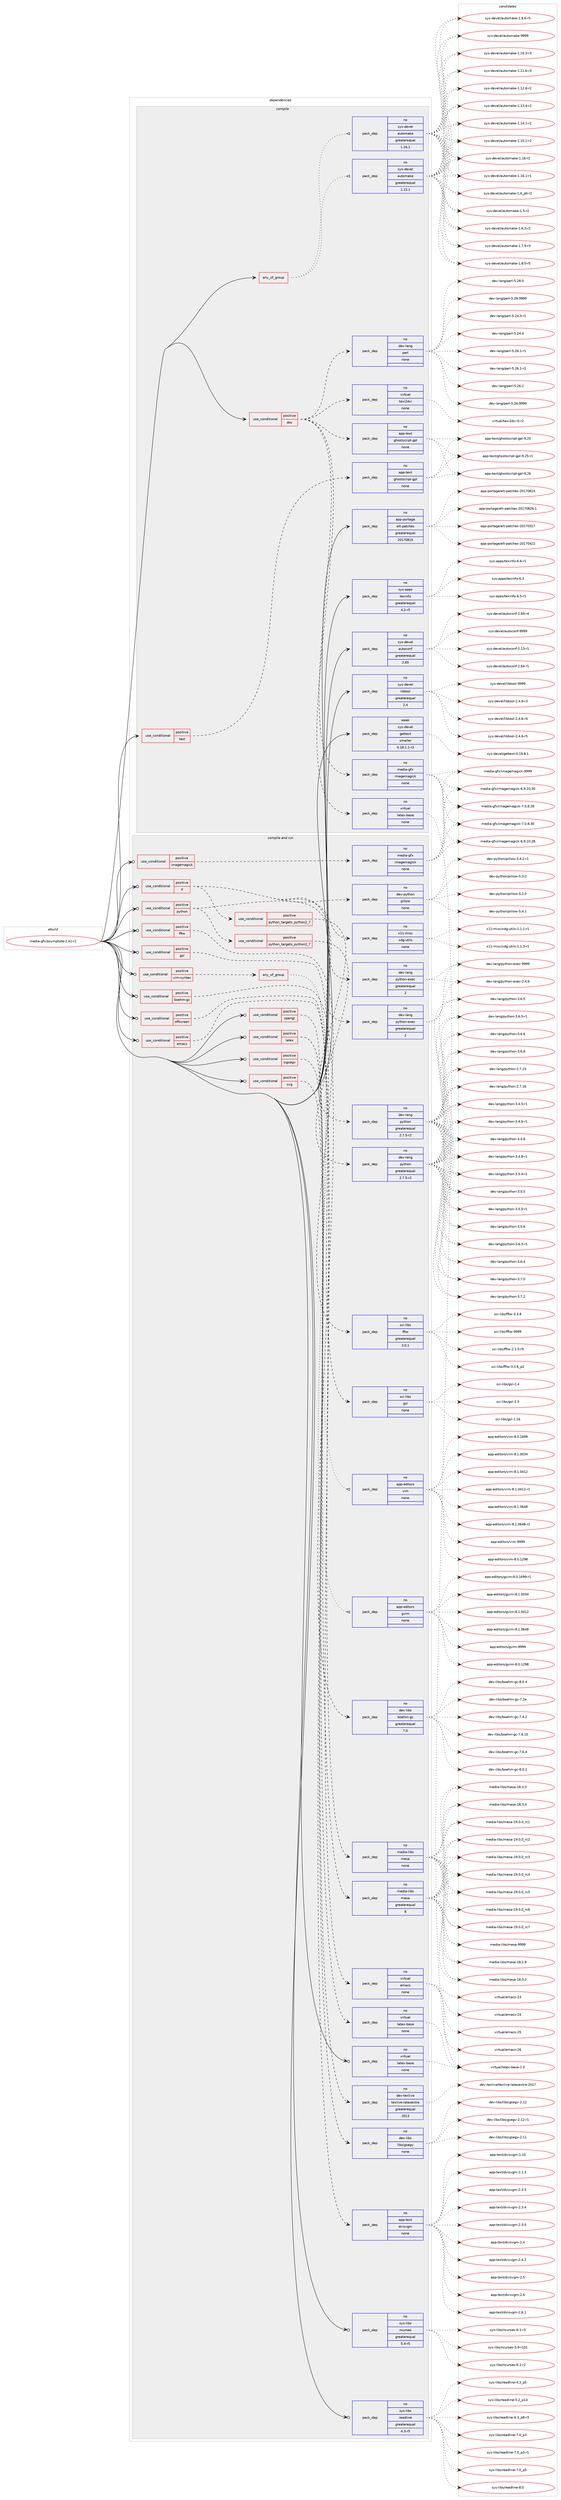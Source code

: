 digraph prolog {

# *************
# Graph options
# *************

newrank=true;
concentrate=true;
compound=true;
graph [rankdir=LR,fontname=Helvetica,fontsize=10,ranksep=1.5];#, ranksep=2.5, nodesep=0.2];
edge  [arrowhead=vee];
node  [fontname=Helvetica,fontsize=10];

# **********
# The ebuild
# **********

subgraph cluster_leftcol {
color=gray;
rank=same;
label=<<i>ebuild</i>>;
id [label="media-gfx/asymptote-2.41-r1", color=red, width=4, href="../media-gfx/asymptote-2.41-r1.svg"];
}

# ****************
# The dependencies
# ****************

subgraph cluster_midcol {
color=gray;
label=<<i>dependencies</i>>;
subgraph cluster_compile {
fillcolor="#eeeeee";
style=filled;
label=<<i>compile</i>>;
subgraph any24854 {
dependency1601433 [label=<<TABLE BORDER="0" CELLBORDER="1" CELLSPACING="0" CELLPADDING="4"><TR><TD CELLPADDING="10">any_of_group</TD></TR></TABLE>>, shape=none, color=red];subgraph pack1143954 {
dependency1601434 [label=<<TABLE BORDER="0" CELLBORDER="1" CELLSPACING="0" CELLPADDING="4" WIDTH="220"><TR><TD ROWSPAN="6" CELLPADDING="30">pack_dep</TD></TR><TR><TD WIDTH="110">no</TD></TR><TR><TD>sys-devel</TD></TR><TR><TD>automake</TD></TR><TR><TD>greaterequal</TD></TR><TR><TD>1.16.1</TD></TR></TABLE>>, shape=none, color=blue];
}
dependency1601433:e -> dependency1601434:w [weight=20,style="dotted",arrowhead="oinv"];
subgraph pack1143955 {
dependency1601435 [label=<<TABLE BORDER="0" CELLBORDER="1" CELLSPACING="0" CELLPADDING="4" WIDTH="220"><TR><TD ROWSPAN="6" CELLPADDING="30">pack_dep</TD></TR><TR><TD WIDTH="110">no</TD></TR><TR><TD>sys-devel</TD></TR><TR><TD>automake</TD></TR><TR><TD>greaterequal</TD></TR><TR><TD>1.15.1</TD></TR></TABLE>>, shape=none, color=blue];
}
dependency1601433:e -> dependency1601435:w [weight=20,style="dotted",arrowhead="oinv"];
}
id:e -> dependency1601433:w [weight=20,style="solid",arrowhead="vee"];
subgraph cond431944 {
dependency1601436 [label=<<TABLE BORDER="0" CELLBORDER="1" CELLSPACING="0" CELLPADDING="4"><TR><TD ROWSPAN="3" CELLPADDING="10">use_conditional</TD></TR><TR><TD>positive</TD></TR><TR><TD>doc</TD></TR></TABLE>>, shape=none, color=red];
subgraph pack1143956 {
dependency1601437 [label=<<TABLE BORDER="0" CELLBORDER="1" CELLSPACING="0" CELLPADDING="4" WIDTH="220"><TR><TD ROWSPAN="6" CELLPADDING="30">pack_dep</TD></TR><TR><TD WIDTH="110">no</TD></TR><TR><TD>dev-lang</TD></TR><TR><TD>perl</TD></TR><TR><TD>none</TD></TR><TR><TD></TD></TR></TABLE>>, shape=none, color=blue];
}
dependency1601436:e -> dependency1601437:w [weight=20,style="dashed",arrowhead="vee"];
subgraph pack1143957 {
dependency1601438 [label=<<TABLE BORDER="0" CELLBORDER="1" CELLSPACING="0" CELLPADDING="4" WIDTH="220"><TR><TD ROWSPAN="6" CELLPADDING="30">pack_dep</TD></TR><TR><TD WIDTH="110">no</TD></TR><TR><TD>media-gfx</TD></TR><TR><TD>imagemagick</TD></TR><TR><TD>none</TD></TR><TR><TD></TD></TR></TABLE>>, shape=none, color=blue];
}
dependency1601436:e -> dependency1601438:w [weight=20,style="dashed",arrowhead="vee"];
subgraph pack1143958 {
dependency1601439 [label=<<TABLE BORDER="0" CELLBORDER="1" CELLSPACING="0" CELLPADDING="4" WIDTH="220"><TR><TD ROWSPAN="6" CELLPADDING="30">pack_dep</TD></TR><TR><TD WIDTH="110">no</TD></TR><TR><TD>virtual</TD></TR><TR><TD>texi2dvi</TD></TR><TR><TD>none</TD></TR><TR><TD></TD></TR></TABLE>>, shape=none, color=blue];
}
dependency1601436:e -> dependency1601439:w [weight=20,style="dashed",arrowhead="vee"];
subgraph pack1143959 {
dependency1601440 [label=<<TABLE BORDER="0" CELLBORDER="1" CELLSPACING="0" CELLPADDING="4" WIDTH="220"><TR><TD ROWSPAN="6" CELLPADDING="30">pack_dep</TD></TR><TR><TD WIDTH="110">no</TD></TR><TR><TD>virtual</TD></TR><TR><TD>latex-base</TD></TR><TR><TD>none</TD></TR><TR><TD></TD></TR></TABLE>>, shape=none, color=blue];
}
dependency1601436:e -> dependency1601440:w [weight=20,style="dashed",arrowhead="vee"];
subgraph pack1143960 {
dependency1601441 [label=<<TABLE BORDER="0" CELLBORDER="1" CELLSPACING="0" CELLPADDING="4" WIDTH="220"><TR><TD ROWSPAN="6" CELLPADDING="30">pack_dep</TD></TR><TR><TD WIDTH="110">no</TD></TR><TR><TD>app-text</TD></TR><TR><TD>ghostscript-gpl</TD></TR><TR><TD>none</TD></TR><TR><TD></TD></TR></TABLE>>, shape=none, color=blue];
}
dependency1601436:e -> dependency1601441:w [weight=20,style="dashed",arrowhead="vee"];
}
id:e -> dependency1601436:w [weight=20,style="solid",arrowhead="vee"];
subgraph cond431945 {
dependency1601442 [label=<<TABLE BORDER="0" CELLBORDER="1" CELLSPACING="0" CELLPADDING="4"><TR><TD ROWSPAN="3" CELLPADDING="10">use_conditional</TD></TR><TR><TD>positive</TD></TR><TR><TD>test</TD></TR></TABLE>>, shape=none, color=red];
subgraph pack1143961 {
dependency1601443 [label=<<TABLE BORDER="0" CELLBORDER="1" CELLSPACING="0" CELLPADDING="4" WIDTH="220"><TR><TD ROWSPAN="6" CELLPADDING="30">pack_dep</TD></TR><TR><TD WIDTH="110">no</TD></TR><TR><TD>app-text</TD></TR><TR><TD>ghostscript-gpl</TD></TR><TR><TD>none</TD></TR><TR><TD></TD></TR></TABLE>>, shape=none, color=blue];
}
dependency1601442:e -> dependency1601443:w [weight=20,style="dashed",arrowhead="vee"];
}
id:e -> dependency1601442:w [weight=20,style="solid",arrowhead="vee"];
subgraph pack1143962 {
dependency1601444 [label=<<TABLE BORDER="0" CELLBORDER="1" CELLSPACING="0" CELLPADDING="4" WIDTH="220"><TR><TD ROWSPAN="6" CELLPADDING="30">pack_dep</TD></TR><TR><TD WIDTH="110">no</TD></TR><TR><TD>app-portage</TD></TR><TR><TD>elt-patches</TD></TR><TR><TD>greaterequal</TD></TR><TR><TD>20170815</TD></TR></TABLE>>, shape=none, color=blue];
}
id:e -> dependency1601444:w [weight=20,style="solid",arrowhead="vee"];
subgraph pack1143963 {
dependency1601445 [label=<<TABLE BORDER="0" CELLBORDER="1" CELLSPACING="0" CELLPADDING="4" WIDTH="220"><TR><TD ROWSPAN="6" CELLPADDING="30">pack_dep</TD></TR><TR><TD WIDTH="110">no</TD></TR><TR><TD>sys-apps</TD></TR><TR><TD>texinfo</TD></TR><TR><TD>greaterequal</TD></TR><TR><TD>4.2-r5</TD></TR></TABLE>>, shape=none, color=blue];
}
id:e -> dependency1601445:w [weight=20,style="solid",arrowhead="vee"];
subgraph pack1143964 {
dependency1601446 [label=<<TABLE BORDER="0" CELLBORDER="1" CELLSPACING="0" CELLPADDING="4" WIDTH="220"><TR><TD ROWSPAN="6" CELLPADDING="30">pack_dep</TD></TR><TR><TD WIDTH="110">no</TD></TR><TR><TD>sys-devel</TD></TR><TR><TD>autoconf</TD></TR><TR><TD>greaterequal</TD></TR><TR><TD>2.69</TD></TR></TABLE>>, shape=none, color=blue];
}
id:e -> dependency1601446:w [weight=20,style="solid",arrowhead="vee"];
subgraph pack1143965 {
dependency1601447 [label=<<TABLE BORDER="0" CELLBORDER="1" CELLSPACING="0" CELLPADDING="4" WIDTH="220"><TR><TD ROWSPAN="6" CELLPADDING="30">pack_dep</TD></TR><TR><TD WIDTH="110">no</TD></TR><TR><TD>sys-devel</TD></TR><TR><TD>libtool</TD></TR><TR><TD>greaterequal</TD></TR><TR><TD>2.4</TD></TR></TABLE>>, shape=none, color=blue];
}
id:e -> dependency1601447:w [weight=20,style="solid",arrowhead="vee"];
subgraph pack1143966 {
dependency1601448 [label=<<TABLE BORDER="0" CELLBORDER="1" CELLSPACING="0" CELLPADDING="4" WIDTH="220"><TR><TD ROWSPAN="6" CELLPADDING="30">pack_dep</TD></TR><TR><TD WIDTH="110">weak</TD></TR><TR><TD>sys-devel</TD></TR><TR><TD>gettext</TD></TR><TR><TD>smaller</TD></TR><TR><TD>0.18.1.1-r3</TD></TR></TABLE>>, shape=none, color=blue];
}
id:e -> dependency1601448:w [weight=20,style="solid",arrowhead="vee"];
}
subgraph cluster_compileandrun {
fillcolor="#eeeeee";
style=filled;
label=<<i>compile and run</i>>;
subgraph cond431946 {
dependency1601449 [label=<<TABLE BORDER="0" CELLBORDER="1" CELLSPACING="0" CELLPADDING="4"><TR><TD ROWSPAN="3" CELLPADDING="10">use_conditional</TD></TR><TR><TD>positive</TD></TR><TR><TD>X</TD></TR></TABLE>>, shape=none, color=red];
subgraph cond431947 {
dependency1601450 [label=<<TABLE BORDER="0" CELLBORDER="1" CELLSPACING="0" CELLPADDING="4"><TR><TD ROWSPAN="3" CELLPADDING="10">use_conditional</TD></TR><TR><TD>positive</TD></TR><TR><TD>python_targets_python2_7</TD></TR></TABLE>>, shape=none, color=red];
subgraph pack1143967 {
dependency1601451 [label=<<TABLE BORDER="0" CELLBORDER="1" CELLSPACING="0" CELLPADDING="4" WIDTH="220"><TR><TD ROWSPAN="6" CELLPADDING="30">pack_dep</TD></TR><TR><TD WIDTH="110">no</TD></TR><TR><TD>dev-lang</TD></TR><TR><TD>python</TD></TR><TR><TD>greaterequal</TD></TR><TR><TD>2.7.5-r2</TD></TR></TABLE>>, shape=none, color=blue];
}
dependency1601450:e -> dependency1601451:w [weight=20,style="dashed",arrowhead="vee"];
}
dependency1601449:e -> dependency1601450:w [weight=20,style="dashed",arrowhead="vee"];
subgraph pack1143968 {
dependency1601452 [label=<<TABLE BORDER="0" CELLBORDER="1" CELLSPACING="0" CELLPADDING="4" WIDTH="220"><TR><TD ROWSPAN="6" CELLPADDING="30">pack_dep</TD></TR><TR><TD WIDTH="110">no</TD></TR><TR><TD>dev-lang</TD></TR><TR><TD>python-exec</TD></TR><TR><TD>greaterequal</TD></TR><TR><TD>2</TD></TR></TABLE>>, shape=none, color=blue];
}
dependency1601449:e -> dependency1601452:w [weight=20,style="dashed",arrowhead="vee"];
subgraph pack1143969 {
dependency1601453 [label=<<TABLE BORDER="0" CELLBORDER="1" CELLSPACING="0" CELLPADDING="4" WIDTH="220"><TR><TD ROWSPAN="6" CELLPADDING="30">pack_dep</TD></TR><TR><TD WIDTH="110">no</TD></TR><TR><TD>x11-misc</TD></TR><TR><TD>xdg-utils</TD></TR><TR><TD>none</TD></TR><TR><TD></TD></TR></TABLE>>, shape=none, color=blue];
}
dependency1601449:e -> dependency1601453:w [weight=20,style="dashed",arrowhead="vee"];
subgraph pack1143970 {
dependency1601454 [label=<<TABLE BORDER="0" CELLBORDER="1" CELLSPACING="0" CELLPADDING="4" WIDTH="220"><TR><TD ROWSPAN="6" CELLPADDING="30">pack_dep</TD></TR><TR><TD WIDTH="110">no</TD></TR><TR><TD>dev-python</TD></TR><TR><TD>pillow</TD></TR><TR><TD>none</TD></TR><TR><TD></TD></TR></TABLE>>, shape=none, color=blue];
}
dependency1601449:e -> dependency1601454:w [weight=20,style="dashed",arrowhead="vee"];
}
id:e -> dependency1601449:w [weight=20,style="solid",arrowhead="odotvee"];
subgraph cond431948 {
dependency1601455 [label=<<TABLE BORDER="0" CELLBORDER="1" CELLSPACING="0" CELLPADDING="4"><TR><TD ROWSPAN="3" CELLPADDING="10">use_conditional</TD></TR><TR><TD>positive</TD></TR><TR><TD>boehm-gc</TD></TR></TABLE>>, shape=none, color=red];
subgraph pack1143971 {
dependency1601456 [label=<<TABLE BORDER="0" CELLBORDER="1" CELLSPACING="0" CELLPADDING="4" WIDTH="220"><TR><TD ROWSPAN="6" CELLPADDING="30">pack_dep</TD></TR><TR><TD WIDTH="110">no</TD></TR><TR><TD>dev-libs</TD></TR><TR><TD>boehm-gc</TD></TR><TR><TD>greaterequal</TD></TR><TR><TD>7.0</TD></TR></TABLE>>, shape=none, color=blue];
}
dependency1601455:e -> dependency1601456:w [weight=20,style="dashed",arrowhead="vee"];
}
id:e -> dependency1601455:w [weight=20,style="solid",arrowhead="odotvee"];
subgraph cond431949 {
dependency1601457 [label=<<TABLE BORDER="0" CELLBORDER="1" CELLSPACING="0" CELLPADDING="4"><TR><TD ROWSPAN="3" CELLPADDING="10">use_conditional</TD></TR><TR><TD>positive</TD></TR><TR><TD>emacs</TD></TR></TABLE>>, shape=none, color=red];
subgraph pack1143972 {
dependency1601458 [label=<<TABLE BORDER="0" CELLBORDER="1" CELLSPACING="0" CELLPADDING="4" WIDTH="220"><TR><TD ROWSPAN="6" CELLPADDING="30">pack_dep</TD></TR><TR><TD WIDTH="110">no</TD></TR><TR><TD>virtual</TD></TR><TR><TD>emacs</TD></TR><TR><TD>none</TD></TR><TR><TD></TD></TR></TABLE>>, shape=none, color=blue];
}
dependency1601457:e -> dependency1601458:w [weight=20,style="dashed",arrowhead="vee"];
}
id:e -> dependency1601457:w [weight=20,style="solid",arrowhead="odotvee"];
subgraph cond431950 {
dependency1601459 [label=<<TABLE BORDER="0" CELLBORDER="1" CELLSPACING="0" CELLPADDING="4"><TR><TD ROWSPAN="3" CELLPADDING="10">use_conditional</TD></TR><TR><TD>positive</TD></TR><TR><TD>fftw</TD></TR></TABLE>>, shape=none, color=red];
subgraph pack1143973 {
dependency1601460 [label=<<TABLE BORDER="0" CELLBORDER="1" CELLSPACING="0" CELLPADDING="4" WIDTH="220"><TR><TD ROWSPAN="6" CELLPADDING="30">pack_dep</TD></TR><TR><TD WIDTH="110">no</TD></TR><TR><TD>sci-libs</TD></TR><TR><TD>fftw</TD></TR><TR><TD>greaterequal</TD></TR><TR><TD>3.0.1</TD></TR></TABLE>>, shape=none, color=blue];
}
dependency1601459:e -> dependency1601460:w [weight=20,style="dashed",arrowhead="vee"];
}
id:e -> dependency1601459:w [weight=20,style="solid",arrowhead="odotvee"];
subgraph cond431951 {
dependency1601461 [label=<<TABLE BORDER="0" CELLBORDER="1" CELLSPACING="0" CELLPADDING="4"><TR><TD ROWSPAN="3" CELLPADDING="10">use_conditional</TD></TR><TR><TD>positive</TD></TR><TR><TD>gsl</TD></TR></TABLE>>, shape=none, color=red];
subgraph pack1143974 {
dependency1601462 [label=<<TABLE BORDER="0" CELLBORDER="1" CELLSPACING="0" CELLPADDING="4" WIDTH="220"><TR><TD ROWSPAN="6" CELLPADDING="30">pack_dep</TD></TR><TR><TD WIDTH="110">no</TD></TR><TR><TD>sci-libs</TD></TR><TR><TD>gsl</TD></TR><TR><TD>none</TD></TR><TR><TD></TD></TR></TABLE>>, shape=none, color=blue];
}
dependency1601461:e -> dependency1601462:w [weight=20,style="dashed",arrowhead="vee"];
}
id:e -> dependency1601461:w [weight=20,style="solid",arrowhead="odotvee"];
subgraph cond431952 {
dependency1601463 [label=<<TABLE BORDER="0" CELLBORDER="1" CELLSPACING="0" CELLPADDING="4"><TR><TD ROWSPAN="3" CELLPADDING="10">use_conditional</TD></TR><TR><TD>positive</TD></TR><TR><TD>imagemagick</TD></TR></TABLE>>, shape=none, color=red];
subgraph pack1143975 {
dependency1601464 [label=<<TABLE BORDER="0" CELLBORDER="1" CELLSPACING="0" CELLPADDING="4" WIDTH="220"><TR><TD ROWSPAN="6" CELLPADDING="30">pack_dep</TD></TR><TR><TD WIDTH="110">no</TD></TR><TR><TD>media-gfx</TD></TR><TR><TD>imagemagick</TD></TR><TR><TD>none</TD></TR><TR><TD></TD></TR></TABLE>>, shape=none, color=blue];
}
dependency1601463:e -> dependency1601464:w [weight=20,style="dashed",arrowhead="vee"];
}
id:e -> dependency1601463:w [weight=20,style="solid",arrowhead="odotvee"];
subgraph cond431953 {
dependency1601465 [label=<<TABLE BORDER="0" CELLBORDER="1" CELLSPACING="0" CELLPADDING="4"><TR><TD ROWSPAN="3" CELLPADDING="10">use_conditional</TD></TR><TR><TD>positive</TD></TR><TR><TD>latex</TD></TR></TABLE>>, shape=none, color=red];
subgraph pack1143976 {
dependency1601466 [label=<<TABLE BORDER="0" CELLBORDER="1" CELLSPACING="0" CELLPADDING="4" WIDTH="220"><TR><TD ROWSPAN="6" CELLPADDING="30">pack_dep</TD></TR><TR><TD WIDTH="110">no</TD></TR><TR><TD>virtual</TD></TR><TR><TD>latex-base</TD></TR><TR><TD>none</TD></TR><TR><TD></TD></TR></TABLE>>, shape=none, color=blue];
}
dependency1601465:e -> dependency1601466:w [weight=20,style="dashed",arrowhead="vee"];
subgraph pack1143977 {
dependency1601467 [label=<<TABLE BORDER="0" CELLBORDER="1" CELLSPACING="0" CELLPADDING="4" WIDTH="220"><TR><TD ROWSPAN="6" CELLPADDING="30">pack_dep</TD></TR><TR><TD WIDTH="110">no</TD></TR><TR><TD>dev-texlive</TD></TR><TR><TD>texlive-latexextra</TD></TR><TR><TD>greaterequal</TD></TR><TR><TD>2013</TD></TR></TABLE>>, shape=none, color=blue];
}
dependency1601465:e -> dependency1601467:w [weight=20,style="dashed",arrowhead="vee"];
}
id:e -> dependency1601465:w [weight=20,style="solid",arrowhead="odotvee"];
subgraph cond431954 {
dependency1601468 [label=<<TABLE BORDER="0" CELLBORDER="1" CELLSPACING="0" CELLPADDING="4"><TR><TD ROWSPAN="3" CELLPADDING="10">use_conditional</TD></TR><TR><TD>positive</TD></TR><TR><TD>offscreen</TD></TR></TABLE>>, shape=none, color=red];
subgraph pack1143978 {
dependency1601469 [label=<<TABLE BORDER="0" CELLBORDER="1" CELLSPACING="0" CELLPADDING="4" WIDTH="220"><TR><TD ROWSPAN="6" CELLPADDING="30">pack_dep</TD></TR><TR><TD WIDTH="110">no</TD></TR><TR><TD>media-libs</TD></TR><TR><TD>mesa</TD></TR><TR><TD>none</TD></TR><TR><TD></TD></TR></TABLE>>, shape=none, color=blue];
}
dependency1601468:e -> dependency1601469:w [weight=20,style="dashed",arrowhead="vee"];
}
id:e -> dependency1601468:w [weight=20,style="solid",arrowhead="odotvee"];
subgraph cond431955 {
dependency1601470 [label=<<TABLE BORDER="0" CELLBORDER="1" CELLSPACING="0" CELLPADDING="4"><TR><TD ROWSPAN="3" CELLPADDING="10">use_conditional</TD></TR><TR><TD>positive</TD></TR><TR><TD>opengl</TD></TR></TABLE>>, shape=none, color=red];
subgraph pack1143979 {
dependency1601471 [label=<<TABLE BORDER="0" CELLBORDER="1" CELLSPACING="0" CELLPADDING="4" WIDTH="220"><TR><TD ROWSPAN="6" CELLPADDING="30">pack_dep</TD></TR><TR><TD WIDTH="110">no</TD></TR><TR><TD>media-libs</TD></TR><TR><TD>mesa</TD></TR><TR><TD>greaterequal</TD></TR><TR><TD>8</TD></TR></TABLE>>, shape=none, color=blue];
}
dependency1601470:e -> dependency1601471:w [weight=20,style="dashed",arrowhead="vee"];
}
id:e -> dependency1601470:w [weight=20,style="solid",arrowhead="odotvee"];
subgraph cond431956 {
dependency1601472 [label=<<TABLE BORDER="0" CELLBORDER="1" CELLSPACING="0" CELLPADDING="4"><TR><TD ROWSPAN="3" CELLPADDING="10">use_conditional</TD></TR><TR><TD>positive</TD></TR><TR><TD>python</TD></TR></TABLE>>, shape=none, color=red];
subgraph cond431957 {
dependency1601473 [label=<<TABLE BORDER="0" CELLBORDER="1" CELLSPACING="0" CELLPADDING="4"><TR><TD ROWSPAN="3" CELLPADDING="10">use_conditional</TD></TR><TR><TD>positive</TD></TR><TR><TD>python_targets_python2_7</TD></TR></TABLE>>, shape=none, color=red];
subgraph pack1143980 {
dependency1601474 [label=<<TABLE BORDER="0" CELLBORDER="1" CELLSPACING="0" CELLPADDING="4" WIDTH="220"><TR><TD ROWSPAN="6" CELLPADDING="30">pack_dep</TD></TR><TR><TD WIDTH="110">no</TD></TR><TR><TD>dev-lang</TD></TR><TR><TD>python</TD></TR><TR><TD>greaterequal</TD></TR><TR><TD>2.7.5-r2</TD></TR></TABLE>>, shape=none, color=blue];
}
dependency1601473:e -> dependency1601474:w [weight=20,style="dashed",arrowhead="vee"];
}
dependency1601472:e -> dependency1601473:w [weight=20,style="dashed",arrowhead="vee"];
subgraph pack1143981 {
dependency1601475 [label=<<TABLE BORDER="0" CELLBORDER="1" CELLSPACING="0" CELLPADDING="4" WIDTH="220"><TR><TD ROWSPAN="6" CELLPADDING="30">pack_dep</TD></TR><TR><TD WIDTH="110">no</TD></TR><TR><TD>dev-lang</TD></TR><TR><TD>python-exec</TD></TR><TR><TD>greaterequal</TD></TR><TR><TD>2</TD></TR></TABLE>>, shape=none, color=blue];
}
dependency1601472:e -> dependency1601475:w [weight=20,style="dashed",arrowhead="vee"];
}
id:e -> dependency1601472:w [weight=20,style="solid",arrowhead="odotvee"];
subgraph cond431958 {
dependency1601476 [label=<<TABLE BORDER="0" CELLBORDER="1" CELLSPACING="0" CELLPADDING="4"><TR><TD ROWSPAN="3" CELLPADDING="10">use_conditional</TD></TR><TR><TD>positive</TD></TR><TR><TD>sigsegv</TD></TR></TABLE>>, shape=none, color=red];
subgraph pack1143982 {
dependency1601477 [label=<<TABLE BORDER="0" CELLBORDER="1" CELLSPACING="0" CELLPADDING="4" WIDTH="220"><TR><TD ROWSPAN="6" CELLPADDING="30">pack_dep</TD></TR><TR><TD WIDTH="110">no</TD></TR><TR><TD>dev-libs</TD></TR><TR><TD>libsigsegv</TD></TR><TR><TD>none</TD></TR><TR><TD></TD></TR></TABLE>>, shape=none, color=blue];
}
dependency1601476:e -> dependency1601477:w [weight=20,style="dashed",arrowhead="vee"];
}
id:e -> dependency1601476:w [weight=20,style="solid",arrowhead="odotvee"];
subgraph cond431959 {
dependency1601478 [label=<<TABLE BORDER="0" CELLBORDER="1" CELLSPACING="0" CELLPADDING="4"><TR><TD ROWSPAN="3" CELLPADDING="10">use_conditional</TD></TR><TR><TD>positive</TD></TR><TR><TD>svg</TD></TR></TABLE>>, shape=none, color=red];
subgraph pack1143983 {
dependency1601479 [label=<<TABLE BORDER="0" CELLBORDER="1" CELLSPACING="0" CELLPADDING="4" WIDTH="220"><TR><TD ROWSPAN="6" CELLPADDING="30">pack_dep</TD></TR><TR><TD WIDTH="110">no</TD></TR><TR><TD>app-text</TD></TR><TR><TD>dvisvgm</TD></TR><TR><TD>none</TD></TR><TR><TD></TD></TR></TABLE>>, shape=none, color=blue];
}
dependency1601478:e -> dependency1601479:w [weight=20,style="dashed",arrowhead="vee"];
}
id:e -> dependency1601478:w [weight=20,style="solid",arrowhead="odotvee"];
subgraph cond431960 {
dependency1601480 [label=<<TABLE BORDER="0" CELLBORDER="1" CELLSPACING="0" CELLPADDING="4"><TR><TD ROWSPAN="3" CELLPADDING="10">use_conditional</TD></TR><TR><TD>positive</TD></TR><TR><TD>vim-syntax</TD></TR></TABLE>>, shape=none, color=red];
subgraph any24855 {
dependency1601481 [label=<<TABLE BORDER="0" CELLBORDER="1" CELLSPACING="0" CELLPADDING="4"><TR><TD CELLPADDING="10">any_of_group</TD></TR></TABLE>>, shape=none, color=red];subgraph pack1143984 {
dependency1601482 [label=<<TABLE BORDER="0" CELLBORDER="1" CELLSPACING="0" CELLPADDING="4" WIDTH="220"><TR><TD ROWSPAN="6" CELLPADDING="30">pack_dep</TD></TR><TR><TD WIDTH="110">no</TD></TR><TR><TD>app-editors</TD></TR><TR><TD>vim</TD></TR><TR><TD>none</TD></TR><TR><TD></TD></TR></TABLE>>, shape=none, color=blue];
}
dependency1601481:e -> dependency1601482:w [weight=20,style="dotted",arrowhead="oinv"];
subgraph pack1143985 {
dependency1601483 [label=<<TABLE BORDER="0" CELLBORDER="1" CELLSPACING="0" CELLPADDING="4" WIDTH="220"><TR><TD ROWSPAN="6" CELLPADDING="30">pack_dep</TD></TR><TR><TD WIDTH="110">no</TD></TR><TR><TD>app-editors</TD></TR><TR><TD>gvim</TD></TR><TR><TD>none</TD></TR><TR><TD></TD></TR></TABLE>>, shape=none, color=blue];
}
dependency1601481:e -> dependency1601483:w [weight=20,style="dotted",arrowhead="oinv"];
}
dependency1601480:e -> dependency1601481:w [weight=20,style="dashed",arrowhead="vee"];
}
id:e -> dependency1601480:w [weight=20,style="solid",arrowhead="odotvee"];
subgraph pack1143986 {
dependency1601484 [label=<<TABLE BORDER="0" CELLBORDER="1" CELLSPACING="0" CELLPADDING="4" WIDTH="220"><TR><TD ROWSPAN="6" CELLPADDING="30">pack_dep</TD></TR><TR><TD WIDTH="110">no</TD></TR><TR><TD>sys-libs</TD></TR><TR><TD>ncurses</TD></TR><TR><TD>greaterequal</TD></TR><TR><TD>5.4-r5</TD></TR></TABLE>>, shape=none, color=blue];
}
id:e -> dependency1601484:w [weight=20,style="solid",arrowhead="odotvee"];
subgraph pack1143987 {
dependency1601485 [label=<<TABLE BORDER="0" CELLBORDER="1" CELLSPACING="0" CELLPADDING="4" WIDTH="220"><TR><TD ROWSPAN="6" CELLPADDING="30">pack_dep</TD></TR><TR><TD WIDTH="110">no</TD></TR><TR><TD>sys-libs</TD></TR><TR><TD>readline</TD></TR><TR><TD>greaterequal</TD></TR><TR><TD>4.3-r5</TD></TR></TABLE>>, shape=none, color=blue];
}
id:e -> dependency1601485:w [weight=20,style="solid",arrowhead="odotvee"];
subgraph pack1143988 {
dependency1601486 [label=<<TABLE BORDER="0" CELLBORDER="1" CELLSPACING="0" CELLPADDING="4" WIDTH="220"><TR><TD ROWSPAN="6" CELLPADDING="30">pack_dep</TD></TR><TR><TD WIDTH="110">no</TD></TR><TR><TD>virtual</TD></TR><TR><TD>latex-base</TD></TR><TR><TD>none</TD></TR><TR><TD></TD></TR></TABLE>>, shape=none, color=blue];
}
id:e -> dependency1601486:w [weight=20,style="solid",arrowhead="odotvee"];
}
subgraph cluster_run {
fillcolor="#eeeeee";
style=filled;
label=<<i>run</i>>;
}
}

# **************
# The candidates
# **************

subgraph cluster_choices {
rank=same;
color=gray;
label=<<i>candidates</i>>;

subgraph choice1143954 {
color=black;
nodesep=1;
choice11512111545100101118101108479711711611110997107101454946494846514511451 [label="sys-devel/automake-1.10.3-r3", color=red, width=4,href="../sys-devel/automake-1.10.3-r3.svg"];
choice11512111545100101118101108479711711611110997107101454946494946544511451 [label="sys-devel/automake-1.11.6-r3", color=red, width=4,href="../sys-devel/automake-1.11.6-r3.svg"];
choice11512111545100101118101108479711711611110997107101454946495046544511450 [label="sys-devel/automake-1.12.6-r2", color=red, width=4,href="../sys-devel/automake-1.12.6-r2.svg"];
choice11512111545100101118101108479711711611110997107101454946495146524511450 [label="sys-devel/automake-1.13.4-r2", color=red, width=4,href="../sys-devel/automake-1.13.4-r2.svg"];
choice11512111545100101118101108479711711611110997107101454946495246494511450 [label="sys-devel/automake-1.14.1-r2", color=red, width=4,href="../sys-devel/automake-1.14.1-r2.svg"];
choice11512111545100101118101108479711711611110997107101454946495346494511450 [label="sys-devel/automake-1.15.1-r2", color=red, width=4,href="../sys-devel/automake-1.15.1-r2.svg"];
choice1151211154510010111810110847971171161111099710710145494649544511450 [label="sys-devel/automake-1.16-r2", color=red, width=4,href="../sys-devel/automake-1.16-r2.svg"];
choice11512111545100101118101108479711711611110997107101454946495446494511449 [label="sys-devel/automake-1.16.1-r1", color=red, width=4,href="../sys-devel/automake-1.16.1-r1.svg"];
choice115121115451001011181011084797117116111109971071014549465295112544511450 [label="sys-devel/automake-1.4_p6-r2", color=red, width=4,href="../sys-devel/automake-1.4_p6-r2.svg"];
choice11512111545100101118101108479711711611110997107101454946534511450 [label="sys-devel/automake-1.5-r2", color=red, width=4,href="../sys-devel/automake-1.5-r2.svg"];
choice115121115451001011181011084797117116111109971071014549465446514511450 [label="sys-devel/automake-1.6.3-r2", color=red, width=4,href="../sys-devel/automake-1.6.3-r2.svg"];
choice115121115451001011181011084797117116111109971071014549465546574511451 [label="sys-devel/automake-1.7.9-r3", color=red, width=4,href="../sys-devel/automake-1.7.9-r3.svg"];
choice115121115451001011181011084797117116111109971071014549465646534511453 [label="sys-devel/automake-1.8.5-r5", color=red, width=4,href="../sys-devel/automake-1.8.5-r5.svg"];
choice115121115451001011181011084797117116111109971071014549465746544511453 [label="sys-devel/automake-1.9.6-r5", color=red, width=4,href="../sys-devel/automake-1.9.6-r5.svg"];
choice115121115451001011181011084797117116111109971071014557575757 [label="sys-devel/automake-9999", color=red, width=4,href="../sys-devel/automake-9999.svg"];
dependency1601434:e -> choice11512111545100101118101108479711711611110997107101454946494846514511451:w [style=dotted,weight="100"];
dependency1601434:e -> choice11512111545100101118101108479711711611110997107101454946494946544511451:w [style=dotted,weight="100"];
dependency1601434:e -> choice11512111545100101118101108479711711611110997107101454946495046544511450:w [style=dotted,weight="100"];
dependency1601434:e -> choice11512111545100101118101108479711711611110997107101454946495146524511450:w [style=dotted,weight="100"];
dependency1601434:e -> choice11512111545100101118101108479711711611110997107101454946495246494511450:w [style=dotted,weight="100"];
dependency1601434:e -> choice11512111545100101118101108479711711611110997107101454946495346494511450:w [style=dotted,weight="100"];
dependency1601434:e -> choice1151211154510010111810110847971171161111099710710145494649544511450:w [style=dotted,weight="100"];
dependency1601434:e -> choice11512111545100101118101108479711711611110997107101454946495446494511449:w [style=dotted,weight="100"];
dependency1601434:e -> choice115121115451001011181011084797117116111109971071014549465295112544511450:w [style=dotted,weight="100"];
dependency1601434:e -> choice11512111545100101118101108479711711611110997107101454946534511450:w [style=dotted,weight="100"];
dependency1601434:e -> choice115121115451001011181011084797117116111109971071014549465446514511450:w [style=dotted,weight="100"];
dependency1601434:e -> choice115121115451001011181011084797117116111109971071014549465546574511451:w [style=dotted,weight="100"];
dependency1601434:e -> choice115121115451001011181011084797117116111109971071014549465646534511453:w [style=dotted,weight="100"];
dependency1601434:e -> choice115121115451001011181011084797117116111109971071014549465746544511453:w [style=dotted,weight="100"];
dependency1601434:e -> choice115121115451001011181011084797117116111109971071014557575757:w [style=dotted,weight="100"];
}
subgraph choice1143955 {
color=black;
nodesep=1;
choice11512111545100101118101108479711711611110997107101454946494846514511451 [label="sys-devel/automake-1.10.3-r3", color=red, width=4,href="../sys-devel/automake-1.10.3-r3.svg"];
choice11512111545100101118101108479711711611110997107101454946494946544511451 [label="sys-devel/automake-1.11.6-r3", color=red, width=4,href="../sys-devel/automake-1.11.6-r3.svg"];
choice11512111545100101118101108479711711611110997107101454946495046544511450 [label="sys-devel/automake-1.12.6-r2", color=red, width=4,href="../sys-devel/automake-1.12.6-r2.svg"];
choice11512111545100101118101108479711711611110997107101454946495146524511450 [label="sys-devel/automake-1.13.4-r2", color=red, width=4,href="../sys-devel/automake-1.13.4-r2.svg"];
choice11512111545100101118101108479711711611110997107101454946495246494511450 [label="sys-devel/automake-1.14.1-r2", color=red, width=4,href="../sys-devel/automake-1.14.1-r2.svg"];
choice11512111545100101118101108479711711611110997107101454946495346494511450 [label="sys-devel/automake-1.15.1-r2", color=red, width=4,href="../sys-devel/automake-1.15.1-r2.svg"];
choice1151211154510010111810110847971171161111099710710145494649544511450 [label="sys-devel/automake-1.16-r2", color=red, width=4,href="../sys-devel/automake-1.16-r2.svg"];
choice11512111545100101118101108479711711611110997107101454946495446494511449 [label="sys-devel/automake-1.16.1-r1", color=red, width=4,href="../sys-devel/automake-1.16.1-r1.svg"];
choice115121115451001011181011084797117116111109971071014549465295112544511450 [label="sys-devel/automake-1.4_p6-r2", color=red, width=4,href="../sys-devel/automake-1.4_p6-r2.svg"];
choice11512111545100101118101108479711711611110997107101454946534511450 [label="sys-devel/automake-1.5-r2", color=red, width=4,href="../sys-devel/automake-1.5-r2.svg"];
choice115121115451001011181011084797117116111109971071014549465446514511450 [label="sys-devel/automake-1.6.3-r2", color=red, width=4,href="../sys-devel/automake-1.6.3-r2.svg"];
choice115121115451001011181011084797117116111109971071014549465546574511451 [label="sys-devel/automake-1.7.9-r3", color=red, width=4,href="../sys-devel/automake-1.7.9-r3.svg"];
choice115121115451001011181011084797117116111109971071014549465646534511453 [label="sys-devel/automake-1.8.5-r5", color=red, width=4,href="../sys-devel/automake-1.8.5-r5.svg"];
choice115121115451001011181011084797117116111109971071014549465746544511453 [label="sys-devel/automake-1.9.6-r5", color=red, width=4,href="../sys-devel/automake-1.9.6-r5.svg"];
choice115121115451001011181011084797117116111109971071014557575757 [label="sys-devel/automake-9999", color=red, width=4,href="../sys-devel/automake-9999.svg"];
dependency1601435:e -> choice11512111545100101118101108479711711611110997107101454946494846514511451:w [style=dotted,weight="100"];
dependency1601435:e -> choice11512111545100101118101108479711711611110997107101454946494946544511451:w [style=dotted,weight="100"];
dependency1601435:e -> choice11512111545100101118101108479711711611110997107101454946495046544511450:w [style=dotted,weight="100"];
dependency1601435:e -> choice11512111545100101118101108479711711611110997107101454946495146524511450:w [style=dotted,weight="100"];
dependency1601435:e -> choice11512111545100101118101108479711711611110997107101454946495246494511450:w [style=dotted,weight="100"];
dependency1601435:e -> choice11512111545100101118101108479711711611110997107101454946495346494511450:w [style=dotted,weight="100"];
dependency1601435:e -> choice1151211154510010111810110847971171161111099710710145494649544511450:w [style=dotted,weight="100"];
dependency1601435:e -> choice11512111545100101118101108479711711611110997107101454946495446494511449:w [style=dotted,weight="100"];
dependency1601435:e -> choice115121115451001011181011084797117116111109971071014549465295112544511450:w [style=dotted,weight="100"];
dependency1601435:e -> choice11512111545100101118101108479711711611110997107101454946534511450:w [style=dotted,weight="100"];
dependency1601435:e -> choice115121115451001011181011084797117116111109971071014549465446514511450:w [style=dotted,weight="100"];
dependency1601435:e -> choice115121115451001011181011084797117116111109971071014549465546574511451:w [style=dotted,weight="100"];
dependency1601435:e -> choice115121115451001011181011084797117116111109971071014549465646534511453:w [style=dotted,weight="100"];
dependency1601435:e -> choice115121115451001011181011084797117116111109971071014549465746544511453:w [style=dotted,weight="100"];
dependency1601435:e -> choice115121115451001011181011084797117116111109971071014557575757:w [style=dotted,weight="100"];
}
subgraph choice1143956 {
color=black;
nodesep=1;
choice100101118451089711010347112101114108455346505246514511449 [label="dev-lang/perl-5.24.3-r1", color=red, width=4,href="../dev-lang/perl-5.24.3-r1.svg"];
choice10010111845108971101034711210111410845534650524652 [label="dev-lang/perl-5.24.4", color=red, width=4,href="../dev-lang/perl-5.24.4.svg"];
choice100101118451089711010347112101114108455346505446494511449 [label="dev-lang/perl-5.26.1-r1", color=red, width=4,href="../dev-lang/perl-5.26.1-r1.svg"];
choice100101118451089711010347112101114108455346505446494511450 [label="dev-lang/perl-5.26.1-r2", color=red, width=4,href="../dev-lang/perl-5.26.1-r2.svg"];
choice10010111845108971101034711210111410845534650544650 [label="dev-lang/perl-5.26.2", color=red, width=4,href="../dev-lang/perl-5.26.2.svg"];
choice10010111845108971101034711210111410845534650544657575757 [label="dev-lang/perl-5.26.9999", color=red, width=4,href="../dev-lang/perl-5.26.9999.svg"];
choice10010111845108971101034711210111410845534650564648 [label="dev-lang/perl-5.28.0", color=red, width=4,href="../dev-lang/perl-5.28.0.svg"];
choice10010111845108971101034711210111410845534650564657575757 [label="dev-lang/perl-5.28.9999", color=red, width=4,href="../dev-lang/perl-5.28.9999.svg"];
dependency1601437:e -> choice100101118451089711010347112101114108455346505246514511449:w [style=dotted,weight="100"];
dependency1601437:e -> choice10010111845108971101034711210111410845534650524652:w [style=dotted,weight="100"];
dependency1601437:e -> choice100101118451089711010347112101114108455346505446494511449:w [style=dotted,weight="100"];
dependency1601437:e -> choice100101118451089711010347112101114108455346505446494511450:w [style=dotted,weight="100"];
dependency1601437:e -> choice10010111845108971101034711210111410845534650544650:w [style=dotted,weight="100"];
dependency1601437:e -> choice10010111845108971101034711210111410845534650544657575757:w [style=dotted,weight="100"];
dependency1601437:e -> choice10010111845108971101034711210111410845534650564648:w [style=dotted,weight="100"];
dependency1601437:e -> choice10010111845108971101034711210111410845534650564657575757:w [style=dotted,weight="100"];
}
subgraph choice1143957 {
color=black;
nodesep=1;
choice10910110010597451031021204710510997103101109971031059910745544657464948465056 [label="media-gfx/imagemagick-6.9.10.28", color=red, width=4,href="../media-gfx/imagemagick-6.9.10.28.svg"];
choice10910110010597451031021204710510997103101109971031059910745544657464948465148 [label="media-gfx/imagemagick-6.9.10.30", color=red, width=4,href="../media-gfx/imagemagick-6.9.10.30.svg"];
choice109101100105974510310212047105109971031011099710310599107455546484656465056 [label="media-gfx/imagemagick-7.0.8.28", color=red, width=4,href="../media-gfx/imagemagick-7.0.8.28.svg"];
choice109101100105974510310212047105109971031011099710310599107455546484656465148 [label="media-gfx/imagemagick-7.0.8.30", color=red, width=4,href="../media-gfx/imagemagick-7.0.8.30.svg"];
choice1091011001059745103102120471051099710310110997103105991074557575757 [label="media-gfx/imagemagick-9999", color=red, width=4,href="../media-gfx/imagemagick-9999.svg"];
dependency1601438:e -> choice10910110010597451031021204710510997103101109971031059910745544657464948465056:w [style=dotted,weight="100"];
dependency1601438:e -> choice10910110010597451031021204710510997103101109971031059910745544657464948465148:w [style=dotted,weight="100"];
dependency1601438:e -> choice109101100105974510310212047105109971031011099710310599107455546484656465056:w [style=dotted,weight="100"];
dependency1601438:e -> choice109101100105974510310212047105109971031011099710310599107455546484656465148:w [style=dotted,weight="100"];
dependency1601438:e -> choice1091011001059745103102120471051099710310110997103105991074557575757:w [style=dotted,weight="100"];
}
subgraph choice1143958 {
color=black;
nodesep=1;
choice11810511411611797108471161011201055010011810545484511450 [label="virtual/texi2dvi-0-r2", color=red, width=4,href="../virtual/texi2dvi-0-r2.svg"];
dependency1601439:e -> choice11810511411611797108471161011201055010011810545484511450:w [style=dotted,weight="100"];
}
subgraph choice1143959 {
color=black;
nodesep=1;
choice11810511411611797108471089711610112045989711510145494648 [label="virtual/latex-base-1.0", color=red, width=4,href="../virtual/latex-base-1.0.svg"];
dependency1601440:e -> choice11810511411611797108471089711610112045989711510145494648:w [style=dotted,weight="100"];
}
subgraph choice1143960 {
color=black;
nodesep=1;
choice97112112451161011201164710310411111511611599114105112116451031121084557465053 [label="app-text/ghostscript-gpl-9.25", color=red, width=4,href="../app-text/ghostscript-gpl-9.25.svg"];
choice971121124511610112011647103104111115116115991141051121164510311210845574650534511449 [label="app-text/ghostscript-gpl-9.25-r1", color=red, width=4,href="../app-text/ghostscript-gpl-9.25-r1.svg"];
choice97112112451161011201164710310411111511611599114105112116451031121084557465054 [label="app-text/ghostscript-gpl-9.26", color=red, width=4,href="../app-text/ghostscript-gpl-9.26.svg"];
dependency1601441:e -> choice97112112451161011201164710310411111511611599114105112116451031121084557465053:w [style=dotted,weight="100"];
dependency1601441:e -> choice971121124511610112011647103104111115116115991141051121164510311210845574650534511449:w [style=dotted,weight="100"];
dependency1601441:e -> choice97112112451161011201164710310411111511611599114105112116451031121084557465054:w [style=dotted,weight="100"];
}
subgraph choice1143961 {
color=black;
nodesep=1;
choice97112112451161011201164710310411111511611599114105112116451031121084557465053 [label="app-text/ghostscript-gpl-9.25", color=red, width=4,href="../app-text/ghostscript-gpl-9.25.svg"];
choice971121124511610112011647103104111115116115991141051121164510311210845574650534511449 [label="app-text/ghostscript-gpl-9.25-r1", color=red, width=4,href="../app-text/ghostscript-gpl-9.25-r1.svg"];
choice97112112451161011201164710310411111511611599114105112116451031121084557465054 [label="app-text/ghostscript-gpl-9.26", color=red, width=4,href="../app-text/ghostscript-gpl-9.26.svg"];
dependency1601443:e -> choice97112112451161011201164710310411111511611599114105112116451031121084557465053:w [style=dotted,weight="100"];
dependency1601443:e -> choice971121124511610112011647103104111115116115991141051121164510311210845574650534511449:w [style=dotted,weight="100"];
dependency1601443:e -> choice97112112451161011201164710310411111511611599114105112116451031121084557465054:w [style=dotted,weight="100"];
}
subgraph choice1143962 {
color=black;
nodesep=1;
choice97112112451121111141169710310147101108116451129711699104101115455048495548514955 [label="app-portage/elt-patches-20170317", color=red, width=4,href="../app-portage/elt-patches-20170317.svg"];
choice97112112451121111141169710310147101108116451129711699104101115455048495548525050 [label="app-portage/elt-patches-20170422", color=red, width=4,href="../app-portage/elt-patches-20170422.svg"];
choice97112112451121111141169710310147101108116451129711699104101115455048495548564953 [label="app-portage/elt-patches-20170815", color=red, width=4,href="../app-portage/elt-patches-20170815.svg"];
choice971121124511211111411697103101471011081164511297116991041011154550484955485650544649 [label="app-portage/elt-patches-20170826.1", color=red, width=4,href="../app-portage/elt-patches-20170826.1.svg"];
dependency1601444:e -> choice97112112451121111141169710310147101108116451129711699104101115455048495548514955:w [style=dotted,weight="100"];
dependency1601444:e -> choice97112112451121111141169710310147101108116451129711699104101115455048495548525050:w [style=dotted,weight="100"];
dependency1601444:e -> choice97112112451121111141169710310147101108116451129711699104101115455048495548564953:w [style=dotted,weight="100"];
dependency1601444:e -> choice971121124511211111411697103101471011081164511297116991041011154550484955485650544649:w [style=dotted,weight="100"];
}
subgraph choice1143963 {
color=black;
nodesep=1;
choice11512111545971121121154711610112010511010211145544651 [label="sys-apps/texinfo-6.3", color=red, width=4,href="../sys-apps/texinfo-6.3.svg"];
choice115121115459711211211547116101120105110102111455446534511449 [label="sys-apps/texinfo-6.5-r1", color=red, width=4,href="../sys-apps/texinfo-6.5-r1.svg"];
choice115121115459711211211547116101120105110102111455446544511449 [label="sys-apps/texinfo-6.6-r1", color=red, width=4,href="../sys-apps/texinfo-6.6-r1.svg"];
dependency1601445:e -> choice11512111545971121121154711610112010511010211145544651:w [style=dotted,weight="100"];
dependency1601445:e -> choice115121115459711211211547116101120105110102111455446534511449:w [style=dotted,weight="100"];
dependency1601445:e -> choice115121115459711211211547116101120105110102111455446544511449:w [style=dotted,weight="100"];
}
subgraph choice1143964 {
color=black;
nodesep=1;
choice1151211154510010111810110847971171161119911111010245504649514511449 [label="sys-devel/autoconf-2.13-r1", color=red, width=4,href="../sys-devel/autoconf-2.13-r1.svg"];
choice1151211154510010111810110847971171161119911111010245504654524511449 [label="sys-devel/autoconf-2.64-r1", color=red, width=4,href="../sys-devel/autoconf-2.64-r1.svg"];
choice1151211154510010111810110847971171161119911111010245504654574511452 [label="sys-devel/autoconf-2.69-r4", color=red, width=4,href="../sys-devel/autoconf-2.69-r4.svg"];
choice115121115451001011181011084797117116111991111101024557575757 [label="sys-devel/autoconf-9999", color=red, width=4,href="../sys-devel/autoconf-9999.svg"];
dependency1601446:e -> choice1151211154510010111810110847971171161119911111010245504649514511449:w [style=dotted,weight="100"];
dependency1601446:e -> choice1151211154510010111810110847971171161119911111010245504654524511449:w [style=dotted,weight="100"];
dependency1601446:e -> choice1151211154510010111810110847971171161119911111010245504654574511452:w [style=dotted,weight="100"];
dependency1601446:e -> choice115121115451001011181011084797117116111991111101024557575757:w [style=dotted,weight="100"];
}
subgraph choice1143965 {
color=black;
nodesep=1;
choice1151211154510010111810110847108105981161111111084550465246544511451 [label="sys-devel/libtool-2.4.6-r3", color=red, width=4,href="../sys-devel/libtool-2.4.6-r3.svg"];
choice1151211154510010111810110847108105981161111111084550465246544511452 [label="sys-devel/libtool-2.4.6-r4", color=red, width=4,href="../sys-devel/libtool-2.4.6-r4.svg"];
choice1151211154510010111810110847108105981161111111084550465246544511453 [label="sys-devel/libtool-2.4.6-r5", color=red, width=4,href="../sys-devel/libtool-2.4.6-r5.svg"];
choice1151211154510010111810110847108105981161111111084557575757 [label="sys-devel/libtool-9999", color=red, width=4,href="../sys-devel/libtool-9999.svg"];
dependency1601447:e -> choice1151211154510010111810110847108105981161111111084550465246544511451:w [style=dotted,weight="100"];
dependency1601447:e -> choice1151211154510010111810110847108105981161111111084550465246544511452:w [style=dotted,weight="100"];
dependency1601447:e -> choice1151211154510010111810110847108105981161111111084550465246544511453:w [style=dotted,weight="100"];
dependency1601447:e -> choice1151211154510010111810110847108105981161111111084557575757:w [style=dotted,weight="100"];
}
subgraph choice1143966 {
color=black;
nodesep=1;
choice1151211154510010111810110847103101116116101120116454846495746564649 [label="sys-devel/gettext-0.19.8.1", color=red, width=4,href="../sys-devel/gettext-0.19.8.1.svg"];
dependency1601448:e -> choice1151211154510010111810110847103101116116101120116454846495746564649:w [style=dotted,weight="100"];
}
subgraph choice1143967 {
color=black;
nodesep=1;
choice10010111845108971101034711212111610411111045504655464953 [label="dev-lang/python-2.7.15", color=red, width=4,href="../dev-lang/python-2.7.15.svg"];
choice10010111845108971101034711212111610411111045504655464954 [label="dev-lang/python-2.7.16", color=red, width=4,href="../dev-lang/python-2.7.16.svg"];
choice1001011184510897110103471121211161041111104551465246534511449 [label="dev-lang/python-3.4.5-r1", color=red, width=4,href="../dev-lang/python-3.4.5-r1.svg"];
choice1001011184510897110103471121211161041111104551465246544511449 [label="dev-lang/python-3.4.6-r1", color=red, width=4,href="../dev-lang/python-3.4.6-r1.svg"];
choice100101118451089711010347112121116104111110455146524656 [label="dev-lang/python-3.4.8", color=red, width=4,href="../dev-lang/python-3.4.8.svg"];
choice1001011184510897110103471121211161041111104551465246564511449 [label="dev-lang/python-3.4.8-r1", color=red, width=4,href="../dev-lang/python-3.4.8-r1.svg"];
choice1001011184510897110103471121211161041111104551465346524511449 [label="dev-lang/python-3.5.4-r1", color=red, width=4,href="../dev-lang/python-3.5.4-r1.svg"];
choice100101118451089711010347112121116104111110455146534653 [label="dev-lang/python-3.5.5", color=red, width=4,href="../dev-lang/python-3.5.5.svg"];
choice1001011184510897110103471121211161041111104551465346534511449 [label="dev-lang/python-3.5.5-r1", color=red, width=4,href="../dev-lang/python-3.5.5-r1.svg"];
choice100101118451089711010347112121116104111110455146534654 [label="dev-lang/python-3.5.6", color=red, width=4,href="../dev-lang/python-3.5.6.svg"];
choice1001011184510897110103471121211161041111104551465446514511449 [label="dev-lang/python-3.6.3-r1", color=red, width=4,href="../dev-lang/python-3.6.3-r1.svg"];
choice100101118451089711010347112121116104111110455146544652 [label="dev-lang/python-3.6.4", color=red, width=4,href="../dev-lang/python-3.6.4.svg"];
choice100101118451089711010347112121116104111110455146544653 [label="dev-lang/python-3.6.5", color=red, width=4,href="../dev-lang/python-3.6.5.svg"];
choice1001011184510897110103471121211161041111104551465446534511449 [label="dev-lang/python-3.6.5-r1", color=red, width=4,href="../dev-lang/python-3.6.5-r1.svg"];
choice100101118451089711010347112121116104111110455146544654 [label="dev-lang/python-3.6.6", color=red, width=4,href="../dev-lang/python-3.6.6.svg"];
choice100101118451089711010347112121116104111110455146544656 [label="dev-lang/python-3.6.8", color=red, width=4,href="../dev-lang/python-3.6.8.svg"];
choice100101118451089711010347112121116104111110455146554648 [label="dev-lang/python-3.7.0", color=red, width=4,href="../dev-lang/python-3.7.0.svg"];
choice100101118451089711010347112121116104111110455146554650 [label="dev-lang/python-3.7.2", color=red, width=4,href="../dev-lang/python-3.7.2.svg"];
dependency1601451:e -> choice10010111845108971101034711212111610411111045504655464953:w [style=dotted,weight="100"];
dependency1601451:e -> choice10010111845108971101034711212111610411111045504655464954:w [style=dotted,weight="100"];
dependency1601451:e -> choice1001011184510897110103471121211161041111104551465246534511449:w [style=dotted,weight="100"];
dependency1601451:e -> choice1001011184510897110103471121211161041111104551465246544511449:w [style=dotted,weight="100"];
dependency1601451:e -> choice100101118451089711010347112121116104111110455146524656:w [style=dotted,weight="100"];
dependency1601451:e -> choice1001011184510897110103471121211161041111104551465246564511449:w [style=dotted,weight="100"];
dependency1601451:e -> choice1001011184510897110103471121211161041111104551465346524511449:w [style=dotted,weight="100"];
dependency1601451:e -> choice100101118451089711010347112121116104111110455146534653:w [style=dotted,weight="100"];
dependency1601451:e -> choice1001011184510897110103471121211161041111104551465346534511449:w [style=dotted,weight="100"];
dependency1601451:e -> choice100101118451089711010347112121116104111110455146534654:w [style=dotted,weight="100"];
dependency1601451:e -> choice1001011184510897110103471121211161041111104551465446514511449:w [style=dotted,weight="100"];
dependency1601451:e -> choice100101118451089711010347112121116104111110455146544652:w [style=dotted,weight="100"];
dependency1601451:e -> choice100101118451089711010347112121116104111110455146544653:w [style=dotted,weight="100"];
dependency1601451:e -> choice1001011184510897110103471121211161041111104551465446534511449:w [style=dotted,weight="100"];
dependency1601451:e -> choice100101118451089711010347112121116104111110455146544654:w [style=dotted,weight="100"];
dependency1601451:e -> choice100101118451089711010347112121116104111110455146544656:w [style=dotted,weight="100"];
dependency1601451:e -> choice100101118451089711010347112121116104111110455146554648:w [style=dotted,weight="100"];
dependency1601451:e -> choice100101118451089711010347112121116104111110455146554650:w [style=dotted,weight="100"];
}
subgraph choice1143968 {
color=black;
nodesep=1;
choice1001011184510897110103471121211161041111104510112010199455046524654 [label="dev-lang/python-exec-2.4.6", color=red, width=4,href="../dev-lang/python-exec-2.4.6.svg"];
choice10010111845108971101034711212111610411111045101120101994557575757 [label="dev-lang/python-exec-9999", color=red, width=4,href="../dev-lang/python-exec-9999.svg"];
dependency1601452:e -> choice1001011184510897110103471121211161041111104510112010199455046524654:w [style=dotted,weight="100"];
dependency1601452:e -> choice10010111845108971101034711212111610411111045101120101994557575757:w [style=dotted,weight="100"];
}
subgraph choice1143969 {
color=black;
nodesep=1;
choice1204949451091051159947120100103451171161051081154549464946494511449 [label="x11-misc/xdg-utils-1.1.1-r1", color=red, width=4,href="../x11-misc/xdg-utils-1.1.1-r1.svg"];
choice1204949451091051159947120100103451171161051081154549464946514511449 [label="x11-misc/xdg-utils-1.1.3-r1", color=red, width=4,href="../x11-misc/xdg-utils-1.1.3-r1.svg"];
dependency1601453:e -> choice1204949451091051159947120100103451171161051081154549464946494511449:w [style=dotted,weight="100"];
dependency1601453:e -> choice1204949451091051159947120100103451171161051081154549464946514511449:w [style=dotted,weight="100"];
}
subgraph choice1143970 {
color=black;
nodesep=1;
choice10010111845112121116104111110471121051081081111194551465246504511449 [label="dev-python/pillow-3.4.2-r1", color=red, width=4,href="../dev-python/pillow-3.4.2-r1.svg"];
choice1001011184511212111610411111047112105108108111119455346504648 [label="dev-python/pillow-5.2.0", color=red, width=4,href="../dev-python/pillow-5.2.0.svg"];
choice1001011184511212111610411111047112105108108111119455346514648 [label="dev-python/pillow-5.3.0", color=red, width=4,href="../dev-python/pillow-5.3.0.svg"];
choice1001011184511212111610411111047112105108108111119455346524649 [label="dev-python/pillow-5.4.1", color=red, width=4,href="../dev-python/pillow-5.4.1.svg"];
dependency1601454:e -> choice10010111845112121116104111110471121051081081111194551465246504511449:w [style=dotted,weight="100"];
dependency1601454:e -> choice1001011184511212111610411111047112105108108111119455346504648:w [style=dotted,weight="100"];
dependency1601454:e -> choice1001011184511212111610411111047112105108108111119455346514648:w [style=dotted,weight="100"];
dependency1601454:e -> choice1001011184511212111610411111047112105108108111119455346524649:w [style=dotted,weight="100"];
}
subgraph choice1143971 {
color=black;
nodesep=1;
choice10010111845108105981154798111101104109451039945554650101 [label="dev-libs/boehm-gc-7.2e", color=red, width=4,href="../dev-libs/boehm-gc-7.2e.svg"];
choice100101118451081059811547981111011041094510399455546524650 [label="dev-libs/boehm-gc-7.4.2", color=red, width=4,href="../dev-libs/boehm-gc-7.4.2.svg"];
choice10010111845108105981154798111101104109451039945554654464948 [label="dev-libs/boehm-gc-7.6.10", color=red, width=4,href="../dev-libs/boehm-gc-7.6.10.svg"];
choice100101118451081059811547981111011041094510399455546544652 [label="dev-libs/boehm-gc-7.6.4", color=red, width=4,href="../dev-libs/boehm-gc-7.6.4.svg"];
choice100101118451081059811547981111011041094510399455646484650 [label="dev-libs/boehm-gc-8.0.2", color=red, width=4,href="../dev-libs/boehm-gc-8.0.2.svg"];
choice100101118451081059811547981111011041094510399455646484652 [label="dev-libs/boehm-gc-8.0.4", color=red, width=4,href="../dev-libs/boehm-gc-8.0.4.svg"];
dependency1601456:e -> choice10010111845108105981154798111101104109451039945554650101:w [style=dotted,weight="100"];
dependency1601456:e -> choice100101118451081059811547981111011041094510399455546524650:w [style=dotted,weight="100"];
dependency1601456:e -> choice10010111845108105981154798111101104109451039945554654464948:w [style=dotted,weight="100"];
dependency1601456:e -> choice100101118451081059811547981111011041094510399455546544652:w [style=dotted,weight="100"];
dependency1601456:e -> choice100101118451081059811547981111011041094510399455646484650:w [style=dotted,weight="100"];
dependency1601456:e -> choice100101118451081059811547981111011041094510399455646484652:w [style=dotted,weight="100"];
}
subgraph choice1143972 {
color=black;
nodesep=1;
choice11810511411611797108471011099799115455051 [label="virtual/emacs-23", color=red, width=4,href="../virtual/emacs-23.svg"];
choice11810511411611797108471011099799115455052 [label="virtual/emacs-24", color=red, width=4,href="../virtual/emacs-24.svg"];
choice11810511411611797108471011099799115455053 [label="virtual/emacs-25", color=red, width=4,href="../virtual/emacs-25.svg"];
choice11810511411611797108471011099799115455054 [label="virtual/emacs-26", color=red, width=4,href="../virtual/emacs-26.svg"];
dependency1601458:e -> choice11810511411611797108471011099799115455051:w [style=dotted,weight="100"];
dependency1601458:e -> choice11810511411611797108471011099799115455052:w [style=dotted,weight="100"];
dependency1601458:e -> choice11810511411611797108471011099799115455053:w [style=dotted,weight="100"];
dependency1601458:e -> choice11810511411611797108471011099799115455054:w [style=dotted,weight="100"];
}
subgraph choice1143973 {
color=black;
nodesep=1;
choice115991054510810598115471021021161194550464946534511457 [label="sci-libs/fftw-2.1.5-r9", color=red, width=4,href="../sci-libs/fftw-2.1.5-r9.svg"];
choice115991054510810598115471021021161194551465146549511250 [label="sci-libs/fftw-3.3.6_p2", color=red, width=4,href="../sci-libs/fftw-3.3.6_p2.svg"];
choice11599105451081059811547102102116119455146514656 [label="sci-libs/fftw-3.3.8", color=red, width=4,href="../sci-libs/fftw-3.3.8.svg"];
choice115991054510810598115471021021161194557575757 [label="sci-libs/fftw-9999", color=red, width=4,href="../sci-libs/fftw-9999.svg"];
dependency1601460:e -> choice115991054510810598115471021021161194550464946534511457:w [style=dotted,weight="100"];
dependency1601460:e -> choice115991054510810598115471021021161194551465146549511250:w [style=dotted,weight="100"];
dependency1601460:e -> choice11599105451081059811547102102116119455146514656:w [style=dotted,weight="100"];
dependency1601460:e -> choice115991054510810598115471021021161194557575757:w [style=dotted,weight="100"];
}
subgraph choice1143974 {
color=black;
nodesep=1;
choice115991054510810598115471031151084549464954 [label="sci-libs/gsl-1.16", color=red, width=4,href="../sci-libs/gsl-1.16.svg"];
choice1159910545108105981154710311510845504652 [label="sci-libs/gsl-2.4", color=red, width=4,href="../sci-libs/gsl-2.4.svg"];
choice1159910545108105981154710311510845504653 [label="sci-libs/gsl-2.5", color=red, width=4,href="../sci-libs/gsl-2.5.svg"];
dependency1601462:e -> choice115991054510810598115471031151084549464954:w [style=dotted,weight="100"];
dependency1601462:e -> choice1159910545108105981154710311510845504652:w [style=dotted,weight="100"];
dependency1601462:e -> choice1159910545108105981154710311510845504653:w [style=dotted,weight="100"];
}
subgraph choice1143975 {
color=black;
nodesep=1;
choice10910110010597451031021204710510997103101109971031059910745544657464948465056 [label="media-gfx/imagemagick-6.9.10.28", color=red, width=4,href="../media-gfx/imagemagick-6.9.10.28.svg"];
choice10910110010597451031021204710510997103101109971031059910745544657464948465148 [label="media-gfx/imagemagick-6.9.10.30", color=red, width=4,href="../media-gfx/imagemagick-6.9.10.30.svg"];
choice109101100105974510310212047105109971031011099710310599107455546484656465056 [label="media-gfx/imagemagick-7.0.8.28", color=red, width=4,href="../media-gfx/imagemagick-7.0.8.28.svg"];
choice109101100105974510310212047105109971031011099710310599107455546484656465148 [label="media-gfx/imagemagick-7.0.8.30", color=red, width=4,href="../media-gfx/imagemagick-7.0.8.30.svg"];
choice1091011001059745103102120471051099710310110997103105991074557575757 [label="media-gfx/imagemagick-9999", color=red, width=4,href="../media-gfx/imagemagick-9999.svg"];
dependency1601464:e -> choice10910110010597451031021204710510997103101109971031059910745544657464948465056:w [style=dotted,weight="100"];
dependency1601464:e -> choice10910110010597451031021204710510997103101109971031059910745544657464948465148:w [style=dotted,weight="100"];
dependency1601464:e -> choice109101100105974510310212047105109971031011099710310599107455546484656465056:w [style=dotted,weight="100"];
dependency1601464:e -> choice109101100105974510310212047105109971031011099710310599107455546484656465148:w [style=dotted,weight="100"];
dependency1601464:e -> choice1091011001059745103102120471051099710310110997103105991074557575757:w [style=dotted,weight="100"];
}
subgraph choice1143976 {
color=black;
nodesep=1;
choice11810511411611797108471089711610112045989711510145494648 [label="virtual/latex-base-1.0", color=red, width=4,href="../virtual/latex-base-1.0.svg"];
dependency1601466:e -> choice11810511411611797108471089711610112045989711510145494648:w [style=dotted,weight="100"];
}
subgraph choice1143977 {
color=black;
nodesep=1;
choice10010111845116101120108105118101471161011201081051181014510897116101120101120116114974550484955 [label="dev-texlive/texlive-latexextra-2017", color=red, width=4,href="../dev-texlive/texlive-latexextra-2017.svg"];
dependency1601467:e -> choice10010111845116101120108105118101471161011201081051181014510897116101120101120116114974550484955:w [style=dotted,weight="100"];
}
subgraph choice1143978 {
color=black;
nodesep=1;
choice109101100105974510810598115471091011159745495646504656 [label="media-libs/mesa-18.2.8", color=red, width=4,href="../media-libs/mesa-18.2.8.svg"];
choice109101100105974510810598115471091011159745495646514650 [label="media-libs/mesa-18.3.2", color=red, width=4,href="../media-libs/mesa-18.3.2.svg"];
choice109101100105974510810598115471091011159745495646514651 [label="media-libs/mesa-18.3.3", color=red, width=4,href="../media-libs/mesa-18.3.3.svg"];
choice109101100105974510810598115471091011159745495646514652 [label="media-libs/mesa-18.3.4", color=red, width=4,href="../media-libs/mesa-18.3.4.svg"];
choice109101100105974510810598115471091011159745495746484648951149949 [label="media-libs/mesa-19.0.0_rc1", color=red, width=4,href="../media-libs/mesa-19.0.0_rc1.svg"];
choice109101100105974510810598115471091011159745495746484648951149950 [label="media-libs/mesa-19.0.0_rc2", color=red, width=4,href="../media-libs/mesa-19.0.0_rc2.svg"];
choice109101100105974510810598115471091011159745495746484648951149951 [label="media-libs/mesa-19.0.0_rc3", color=red, width=4,href="../media-libs/mesa-19.0.0_rc3.svg"];
choice109101100105974510810598115471091011159745495746484648951149952 [label="media-libs/mesa-19.0.0_rc4", color=red, width=4,href="../media-libs/mesa-19.0.0_rc4.svg"];
choice109101100105974510810598115471091011159745495746484648951149953 [label="media-libs/mesa-19.0.0_rc5", color=red, width=4,href="../media-libs/mesa-19.0.0_rc5.svg"];
choice109101100105974510810598115471091011159745495746484648951149954 [label="media-libs/mesa-19.0.0_rc6", color=red, width=4,href="../media-libs/mesa-19.0.0_rc6.svg"];
choice109101100105974510810598115471091011159745495746484648951149955 [label="media-libs/mesa-19.0.0_rc7", color=red, width=4,href="../media-libs/mesa-19.0.0_rc7.svg"];
choice10910110010597451081059811547109101115974557575757 [label="media-libs/mesa-9999", color=red, width=4,href="../media-libs/mesa-9999.svg"];
dependency1601469:e -> choice109101100105974510810598115471091011159745495646504656:w [style=dotted,weight="100"];
dependency1601469:e -> choice109101100105974510810598115471091011159745495646514650:w [style=dotted,weight="100"];
dependency1601469:e -> choice109101100105974510810598115471091011159745495646514651:w [style=dotted,weight="100"];
dependency1601469:e -> choice109101100105974510810598115471091011159745495646514652:w [style=dotted,weight="100"];
dependency1601469:e -> choice109101100105974510810598115471091011159745495746484648951149949:w [style=dotted,weight="100"];
dependency1601469:e -> choice109101100105974510810598115471091011159745495746484648951149950:w [style=dotted,weight="100"];
dependency1601469:e -> choice109101100105974510810598115471091011159745495746484648951149951:w [style=dotted,weight="100"];
dependency1601469:e -> choice109101100105974510810598115471091011159745495746484648951149952:w [style=dotted,weight="100"];
dependency1601469:e -> choice109101100105974510810598115471091011159745495746484648951149953:w [style=dotted,weight="100"];
dependency1601469:e -> choice109101100105974510810598115471091011159745495746484648951149954:w [style=dotted,weight="100"];
dependency1601469:e -> choice109101100105974510810598115471091011159745495746484648951149955:w [style=dotted,weight="100"];
dependency1601469:e -> choice10910110010597451081059811547109101115974557575757:w [style=dotted,weight="100"];
}
subgraph choice1143979 {
color=black;
nodesep=1;
choice109101100105974510810598115471091011159745495646504656 [label="media-libs/mesa-18.2.8", color=red, width=4,href="../media-libs/mesa-18.2.8.svg"];
choice109101100105974510810598115471091011159745495646514650 [label="media-libs/mesa-18.3.2", color=red, width=4,href="../media-libs/mesa-18.3.2.svg"];
choice109101100105974510810598115471091011159745495646514651 [label="media-libs/mesa-18.3.3", color=red, width=4,href="../media-libs/mesa-18.3.3.svg"];
choice109101100105974510810598115471091011159745495646514652 [label="media-libs/mesa-18.3.4", color=red, width=4,href="../media-libs/mesa-18.3.4.svg"];
choice109101100105974510810598115471091011159745495746484648951149949 [label="media-libs/mesa-19.0.0_rc1", color=red, width=4,href="../media-libs/mesa-19.0.0_rc1.svg"];
choice109101100105974510810598115471091011159745495746484648951149950 [label="media-libs/mesa-19.0.0_rc2", color=red, width=4,href="../media-libs/mesa-19.0.0_rc2.svg"];
choice109101100105974510810598115471091011159745495746484648951149951 [label="media-libs/mesa-19.0.0_rc3", color=red, width=4,href="../media-libs/mesa-19.0.0_rc3.svg"];
choice109101100105974510810598115471091011159745495746484648951149952 [label="media-libs/mesa-19.0.0_rc4", color=red, width=4,href="../media-libs/mesa-19.0.0_rc4.svg"];
choice109101100105974510810598115471091011159745495746484648951149953 [label="media-libs/mesa-19.0.0_rc5", color=red, width=4,href="../media-libs/mesa-19.0.0_rc5.svg"];
choice109101100105974510810598115471091011159745495746484648951149954 [label="media-libs/mesa-19.0.0_rc6", color=red, width=4,href="../media-libs/mesa-19.0.0_rc6.svg"];
choice109101100105974510810598115471091011159745495746484648951149955 [label="media-libs/mesa-19.0.0_rc7", color=red, width=4,href="../media-libs/mesa-19.0.0_rc7.svg"];
choice10910110010597451081059811547109101115974557575757 [label="media-libs/mesa-9999", color=red, width=4,href="../media-libs/mesa-9999.svg"];
dependency1601471:e -> choice109101100105974510810598115471091011159745495646504656:w [style=dotted,weight="100"];
dependency1601471:e -> choice109101100105974510810598115471091011159745495646514650:w [style=dotted,weight="100"];
dependency1601471:e -> choice109101100105974510810598115471091011159745495646514651:w [style=dotted,weight="100"];
dependency1601471:e -> choice109101100105974510810598115471091011159745495646514652:w [style=dotted,weight="100"];
dependency1601471:e -> choice109101100105974510810598115471091011159745495746484648951149949:w [style=dotted,weight="100"];
dependency1601471:e -> choice109101100105974510810598115471091011159745495746484648951149950:w [style=dotted,weight="100"];
dependency1601471:e -> choice109101100105974510810598115471091011159745495746484648951149951:w [style=dotted,weight="100"];
dependency1601471:e -> choice109101100105974510810598115471091011159745495746484648951149952:w [style=dotted,weight="100"];
dependency1601471:e -> choice109101100105974510810598115471091011159745495746484648951149953:w [style=dotted,weight="100"];
dependency1601471:e -> choice109101100105974510810598115471091011159745495746484648951149954:w [style=dotted,weight="100"];
dependency1601471:e -> choice109101100105974510810598115471091011159745495746484648951149955:w [style=dotted,weight="100"];
dependency1601471:e -> choice10910110010597451081059811547109101115974557575757:w [style=dotted,weight="100"];
}
subgraph choice1143980 {
color=black;
nodesep=1;
choice10010111845108971101034711212111610411111045504655464953 [label="dev-lang/python-2.7.15", color=red, width=4,href="../dev-lang/python-2.7.15.svg"];
choice10010111845108971101034711212111610411111045504655464954 [label="dev-lang/python-2.7.16", color=red, width=4,href="../dev-lang/python-2.7.16.svg"];
choice1001011184510897110103471121211161041111104551465246534511449 [label="dev-lang/python-3.4.5-r1", color=red, width=4,href="../dev-lang/python-3.4.5-r1.svg"];
choice1001011184510897110103471121211161041111104551465246544511449 [label="dev-lang/python-3.4.6-r1", color=red, width=4,href="../dev-lang/python-3.4.6-r1.svg"];
choice100101118451089711010347112121116104111110455146524656 [label="dev-lang/python-3.4.8", color=red, width=4,href="../dev-lang/python-3.4.8.svg"];
choice1001011184510897110103471121211161041111104551465246564511449 [label="dev-lang/python-3.4.8-r1", color=red, width=4,href="../dev-lang/python-3.4.8-r1.svg"];
choice1001011184510897110103471121211161041111104551465346524511449 [label="dev-lang/python-3.5.4-r1", color=red, width=4,href="../dev-lang/python-3.5.4-r1.svg"];
choice100101118451089711010347112121116104111110455146534653 [label="dev-lang/python-3.5.5", color=red, width=4,href="../dev-lang/python-3.5.5.svg"];
choice1001011184510897110103471121211161041111104551465346534511449 [label="dev-lang/python-3.5.5-r1", color=red, width=4,href="../dev-lang/python-3.5.5-r1.svg"];
choice100101118451089711010347112121116104111110455146534654 [label="dev-lang/python-3.5.6", color=red, width=4,href="../dev-lang/python-3.5.6.svg"];
choice1001011184510897110103471121211161041111104551465446514511449 [label="dev-lang/python-3.6.3-r1", color=red, width=4,href="../dev-lang/python-3.6.3-r1.svg"];
choice100101118451089711010347112121116104111110455146544652 [label="dev-lang/python-3.6.4", color=red, width=4,href="../dev-lang/python-3.6.4.svg"];
choice100101118451089711010347112121116104111110455146544653 [label="dev-lang/python-3.6.5", color=red, width=4,href="../dev-lang/python-3.6.5.svg"];
choice1001011184510897110103471121211161041111104551465446534511449 [label="dev-lang/python-3.6.5-r1", color=red, width=4,href="../dev-lang/python-3.6.5-r1.svg"];
choice100101118451089711010347112121116104111110455146544654 [label="dev-lang/python-3.6.6", color=red, width=4,href="../dev-lang/python-3.6.6.svg"];
choice100101118451089711010347112121116104111110455146544656 [label="dev-lang/python-3.6.8", color=red, width=4,href="../dev-lang/python-3.6.8.svg"];
choice100101118451089711010347112121116104111110455146554648 [label="dev-lang/python-3.7.0", color=red, width=4,href="../dev-lang/python-3.7.0.svg"];
choice100101118451089711010347112121116104111110455146554650 [label="dev-lang/python-3.7.2", color=red, width=4,href="../dev-lang/python-3.7.2.svg"];
dependency1601474:e -> choice10010111845108971101034711212111610411111045504655464953:w [style=dotted,weight="100"];
dependency1601474:e -> choice10010111845108971101034711212111610411111045504655464954:w [style=dotted,weight="100"];
dependency1601474:e -> choice1001011184510897110103471121211161041111104551465246534511449:w [style=dotted,weight="100"];
dependency1601474:e -> choice1001011184510897110103471121211161041111104551465246544511449:w [style=dotted,weight="100"];
dependency1601474:e -> choice100101118451089711010347112121116104111110455146524656:w [style=dotted,weight="100"];
dependency1601474:e -> choice1001011184510897110103471121211161041111104551465246564511449:w [style=dotted,weight="100"];
dependency1601474:e -> choice1001011184510897110103471121211161041111104551465346524511449:w [style=dotted,weight="100"];
dependency1601474:e -> choice100101118451089711010347112121116104111110455146534653:w [style=dotted,weight="100"];
dependency1601474:e -> choice1001011184510897110103471121211161041111104551465346534511449:w [style=dotted,weight="100"];
dependency1601474:e -> choice100101118451089711010347112121116104111110455146534654:w [style=dotted,weight="100"];
dependency1601474:e -> choice1001011184510897110103471121211161041111104551465446514511449:w [style=dotted,weight="100"];
dependency1601474:e -> choice100101118451089711010347112121116104111110455146544652:w [style=dotted,weight="100"];
dependency1601474:e -> choice100101118451089711010347112121116104111110455146544653:w [style=dotted,weight="100"];
dependency1601474:e -> choice1001011184510897110103471121211161041111104551465446534511449:w [style=dotted,weight="100"];
dependency1601474:e -> choice100101118451089711010347112121116104111110455146544654:w [style=dotted,weight="100"];
dependency1601474:e -> choice100101118451089711010347112121116104111110455146544656:w [style=dotted,weight="100"];
dependency1601474:e -> choice100101118451089711010347112121116104111110455146554648:w [style=dotted,weight="100"];
dependency1601474:e -> choice100101118451089711010347112121116104111110455146554650:w [style=dotted,weight="100"];
}
subgraph choice1143981 {
color=black;
nodesep=1;
choice1001011184510897110103471121211161041111104510112010199455046524654 [label="dev-lang/python-exec-2.4.6", color=red, width=4,href="../dev-lang/python-exec-2.4.6.svg"];
choice10010111845108971101034711212111610411111045101120101994557575757 [label="dev-lang/python-exec-9999", color=red, width=4,href="../dev-lang/python-exec-9999.svg"];
dependency1601475:e -> choice1001011184510897110103471121211161041111104510112010199455046524654:w [style=dotted,weight="100"];
dependency1601475:e -> choice10010111845108971101034711212111610411111045101120101994557575757:w [style=dotted,weight="100"];
}
subgraph choice1143982 {
color=black;
nodesep=1;
choice100101118451081059811547108105981151051031151011031184550464949 [label="dev-libs/libsigsegv-2.11", color=red, width=4,href="../dev-libs/libsigsegv-2.11.svg"];
choice100101118451081059811547108105981151051031151011031184550464950 [label="dev-libs/libsigsegv-2.12", color=red, width=4,href="../dev-libs/libsigsegv-2.12.svg"];
choice1001011184510810598115471081059811510510311510110311845504649504511449 [label="dev-libs/libsigsegv-2.12-r1", color=red, width=4,href="../dev-libs/libsigsegv-2.12-r1.svg"];
dependency1601477:e -> choice100101118451081059811547108105981151051031151011031184550464949:w [style=dotted,weight="100"];
dependency1601477:e -> choice100101118451081059811547108105981151051031151011031184550464950:w [style=dotted,weight="100"];
dependency1601477:e -> choice1001011184510810598115471081059811510510311510110311845504649504511449:w [style=dotted,weight="100"];
}
subgraph choice1143983 {
color=black;
nodesep=1;
choice9711211245116101120116471001181051151181031094549464948 [label="app-text/dvisvgm-1.10", color=red, width=4,href="../app-text/dvisvgm-1.10.svg"];
choice971121124511610112011647100118105115118103109455046494651 [label="app-text/dvisvgm-2.1.3", color=red, width=4,href="../app-text/dvisvgm-2.1.3.svg"];
choice971121124511610112011647100118105115118103109455046514651 [label="app-text/dvisvgm-2.3.3", color=red, width=4,href="../app-text/dvisvgm-2.3.3.svg"];
choice971121124511610112011647100118105115118103109455046514652 [label="app-text/dvisvgm-2.3.4", color=red, width=4,href="../app-text/dvisvgm-2.3.4.svg"];
choice971121124511610112011647100118105115118103109455046514653 [label="app-text/dvisvgm-2.3.5", color=red, width=4,href="../app-text/dvisvgm-2.3.5.svg"];
choice97112112451161011201164710011810511511810310945504652 [label="app-text/dvisvgm-2.4", color=red, width=4,href="../app-text/dvisvgm-2.4.svg"];
choice971121124511610112011647100118105115118103109455046524650 [label="app-text/dvisvgm-2.4.2", color=red, width=4,href="../app-text/dvisvgm-2.4.2.svg"];
choice97112112451161011201164710011810511511810310945504653 [label="app-text/dvisvgm-2.5", color=red, width=4,href="../app-text/dvisvgm-2.5.svg"];
choice97112112451161011201164710011810511511810310945504654 [label="app-text/dvisvgm-2.6", color=red, width=4,href="../app-text/dvisvgm-2.6.svg"];
choice971121124511610112011647100118105115118103109455046544649 [label="app-text/dvisvgm-2.6.1", color=red, width=4,href="../app-text/dvisvgm-2.6.1.svg"];
dependency1601479:e -> choice9711211245116101120116471001181051151181031094549464948:w [style=dotted,weight="100"];
dependency1601479:e -> choice971121124511610112011647100118105115118103109455046494651:w [style=dotted,weight="100"];
dependency1601479:e -> choice971121124511610112011647100118105115118103109455046514651:w [style=dotted,weight="100"];
dependency1601479:e -> choice971121124511610112011647100118105115118103109455046514652:w [style=dotted,weight="100"];
dependency1601479:e -> choice971121124511610112011647100118105115118103109455046514653:w [style=dotted,weight="100"];
dependency1601479:e -> choice97112112451161011201164710011810511511810310945504652:w [style=dotted,weight="100"];
dependency1601479:e -> choice971121124511610112011647100118105115118103109455046524650:w [style=dotted,weight="100"];
dependency1601479:e -> choice97112112451161011201164710011810511511810310945504653:w [style=dotted,weight="100"];
dependency1601479:e -> choice97112112451161011201164710011810511511810310945504654:w [style=dotted,weight="100"];
dependency1601479:e -> choice971121124511610112011647100118105115118103109455046544649:w [style=dotted,weight="100"];
}
subgraph choice1143984 {
color=black;
nodesep=1;
choice971121124510110010511611111411547118105109455646484649505756 [label="app-editors/vim-8.0.1298", color=red, width=4,href="../app-editors/vim-8.0.1298.svg"];
choice971121124510110010511611111411547118105109455646484649545757 [label="app-editors/vim-8.0.1699", color=red, width=4,href="../app-editors/vim-8.0.1699.svg"];
choice971121124510110010511611111411547118105109455646494648485152 [label="app-editors/vim-8.1.0034", color=red, width=4,href="../app-editors/vim-8.1.0034.svg"];
choice971121124510110010511611111411547118105109455646494648524950 [label="app-editors/vim-8.1.0412", color=red, width=4,href="../app-editors/vim-8.1.0412.svg"];
choice9711211245101100105116111114115471181051094556464946485249504511449 [label="app-editors/vim-8.1.0412-r1", color=red, width=4,href="../app-editors/vim-8.1.0412-r1.svg"];
choice971121124510110010511611111411547118105109455646494648545256 [label="app-editors/vim-8.1.0648", color=red, width=4,href="../app-editors/vim-8.1.0648.svg"];
choice9711211245101100105116111114115471181051094556464946485452564511449 [label="app-editors/vim-8.1.0648-r1", color=red, width=4,href="../app-editors/vim-8.1.0648-r1.svg"];
choice9711211245101100105116111114115471181051094557575757 [label="app-editors/vim-9999", color=red, width=4,href="../app-editors/vim-9999.svg"];
dependency1601482:e -> choice971121124510110010511611111411547118105109455646484649505756:w [style=dotted,weight="100"];
dependency1601482:e -> choice971121124510110010511611111411547118105109455646484649545757:w [style=dotted,weight="100"];
dependency1601482:e -> choice971121124510110010511611111411547118105109455646494648485152:w [style=dotted,weight="100"];
dependency1601482:e -> choice971121124510110010511611111411547118105109455646494648524950:w [style=dotted,weight="100"];
dependency1601482:e -> choice9711211245101100105116111114115471181051094556464946485249504511449:w [style=dotted,weight="100"];
dependency1601482:e -> choice971121124510110010511611111411547118105109455646494648545256:w [style=dotted,weight="100"];
dependency1601482:e -> choice9711211245101100105116111114115471181051094556464946485452564511449:w [style=dotted,weight="100"];
dependency1601482:e -> choice9711211245101100105116111114115471181051094557575757:w [style=dotted,weight="100"];
}
subgraph choice1143985 {
color=black;
nodesep=1;
choice971121124510110010511611111411547103118105109455646484649505756 [label="app-editors/gvim-8.0.1298", color=red, width=4,href="../app-editors/gvim-8.0.1298.svg"];
choice9711211245101100105116111114115471031181051094556464846495457574511449 [label="app-editors/gvim-8.0.1699-r1", color=red, width=4,href="../app-editors/gvim-8.0.1699-r1.svg"];
choice971121124510110010511611111411547103118105109455646494648485152 [label="app-editors/gvim-8.1.0034", color=red, width=4,href="../app-editors/gvim-8.1.0034.svg"];
choice971121124510110010511611111411547103118105109455646494648524950 [label="app-editors/gvim-8.1.0412", color=red, width=4,href="../app-editors/gvim-8.1.0412.svg"];
choice971121124510110010511611111411547103118105109455646494648545256 [label="app-editors/gvim-8.1.0648", color=red, width=4,href="../app-editors/gvim-8.1.0648.svg"];
choice9711211245101100105116111114115471031181051094557575757 [label="app-editors/gvim-9999", color=red, width=4,href="../app-editors/gvim-9999.svg"];
dependency1601483:e -> choice971121124510110010511611111411547103118105109455646484649505756:w [style=dotted,weight="100"];
dependency1601483:e -> choice9711211245101100105116111114115471031181051094556464846495457574511449:w [style=dotted,weight="100"];
dependency1601483:e -> choice971121124510110010511611111411547103118105109455646494648485152:w [style=dotted,weight="100"];
dependency1601483:e -> choice971121124510110010511611111411547103118105109455646494648524950:w [style=dotted,weight="100"];
dependency1601483:e -> choice971121124510110010511611111411547103118105109455646494648545256:w [style=dotted,weight="100"];
dependency1601483:e -> choice9711211245101100105116111114115471031181051094557575757:w [style=dotted,weight="100"];
}
subgraph choice1143986 {
color=black;
nodesep=1;
choice115121115451081059811547110991171141151011154553465745114494849 [label="sys-libs/ncurses-5.9-r101", color=red, width=4,href="../sys-libs/ncurses-5.9-r101.svg"];
choice11512111545108105981154711099117114115101115455446494511450 [label="sys-libs/ncurses-6.1-r2", color=red, width=4,href="../sys-libs/ncurses-6.1-r2.svg"];
choice11512111545108105981154711099117114115101115455446494511451 [label="sys-libs/ncurses-6.1-r3", color=red, width=4,href="../sys-libs/ncurses-6.1-r3.svg"];
dependency1601484:e -> choice115121115451081059811547110991171141151011154553465745114494849:w [style=dotted,weight="100"];
dependency1601484:e -> choice11512111545108105981154711099117114115101115455446494511450:w [style=dotted,weight="100"];
dependency1601484:e -> choice11512111545108105981154711099117114115101115455446494511451:w [style=dotted,weight="100"];
}
subgraph choice1143987 {
color=black;
nodesep=1;
choice11512111545108105981154711410197100108105110101455246519511253 [label="sys-libs/readline-4.3_p5", color=red, width=4,href="../sys-libs/readline-4.3_p5.svg"];
choice1151211154510810598115471141019710010810511010145534650951124952 [label="sys-libs/readline-5.2_p14", color=red, width=4,href="../sys-libs/readline-5.2_p14.svg"];
choice115121115451081059811547114101971001081051101014554465195112564511451 [label="sys-libs/readline-6.3_p8-r3", color=red, width=4,href="../sys-libs/readline-6.3_p8-r3.svg"];
choice11512111545108105981154711410197100108105110101455546489511251 [label="sys-libs/readline-7.0_p3", color=red, width=4,href="../sys-libs/readline-7.0_p3.svg"];
choice115121115451081059811547114101971001081051101014555464895112514511449 [label="sys-libs/readline-7.0_p3-r1", color=red, width=4,href="../sys-libs/readline-7.0_p3-r1.svg"];
choice11512111545108105981154711410197100108105110101455546489511253 [label="sys-libs/readline-7.0_p5", color=red, width=4,href="../sys-libs/readline-7.0_p5.svg"];
choice1151211154510810598115471141019710010810511010145564648 [label="sys-libs/readline-8.0", color=red, width=4,href="../sys-libs/readline-8.0.svg"];
dependency1601485:e -> choice11512111545108105981154711410197100108105110101455246519511253:w [style=dotted,weight="100"];
dependency1601485:e -> choice1151211154510810598115471141019710010810511010145534650951124952:w [style=dotted,weight="100"];
dependency1601485:e -> choice115121115451081059811547114101971001081051101014554465195112564511451:w [style=dotted,weight="100"];
dependency1601485:e -> choice11512111545108105981154711410197100108105110101455546489511251:w [style=dotted,weight="100"];
dependency1601485:e -> choice115121115451081059811547114101971001081051101014555464895112514511449:w [style=dotted,weight="100"];
dependency1601485:e -> choice11512111545108105981154711410197100108105110101455546489511253:w [style=dotted,weight="100"];
dependency1601485:e -> choice1151211154510810598115471141019710010810511010145564648:w [style=dotted,weight="100"];
}
subgraph choice1143988 {
color=black;
nodesep=1;
choice11810511411611797108471089711610112045989711510145494648 [label="virtual/latex-base-1.0", color=red, width=4,href="../virtual/latex-base-1.0.svg"];
dependency1601486:e -> choice11810511411611797108471089711610112045989711510145494648:w [style=dotted,weight="100"];
}
}

}
